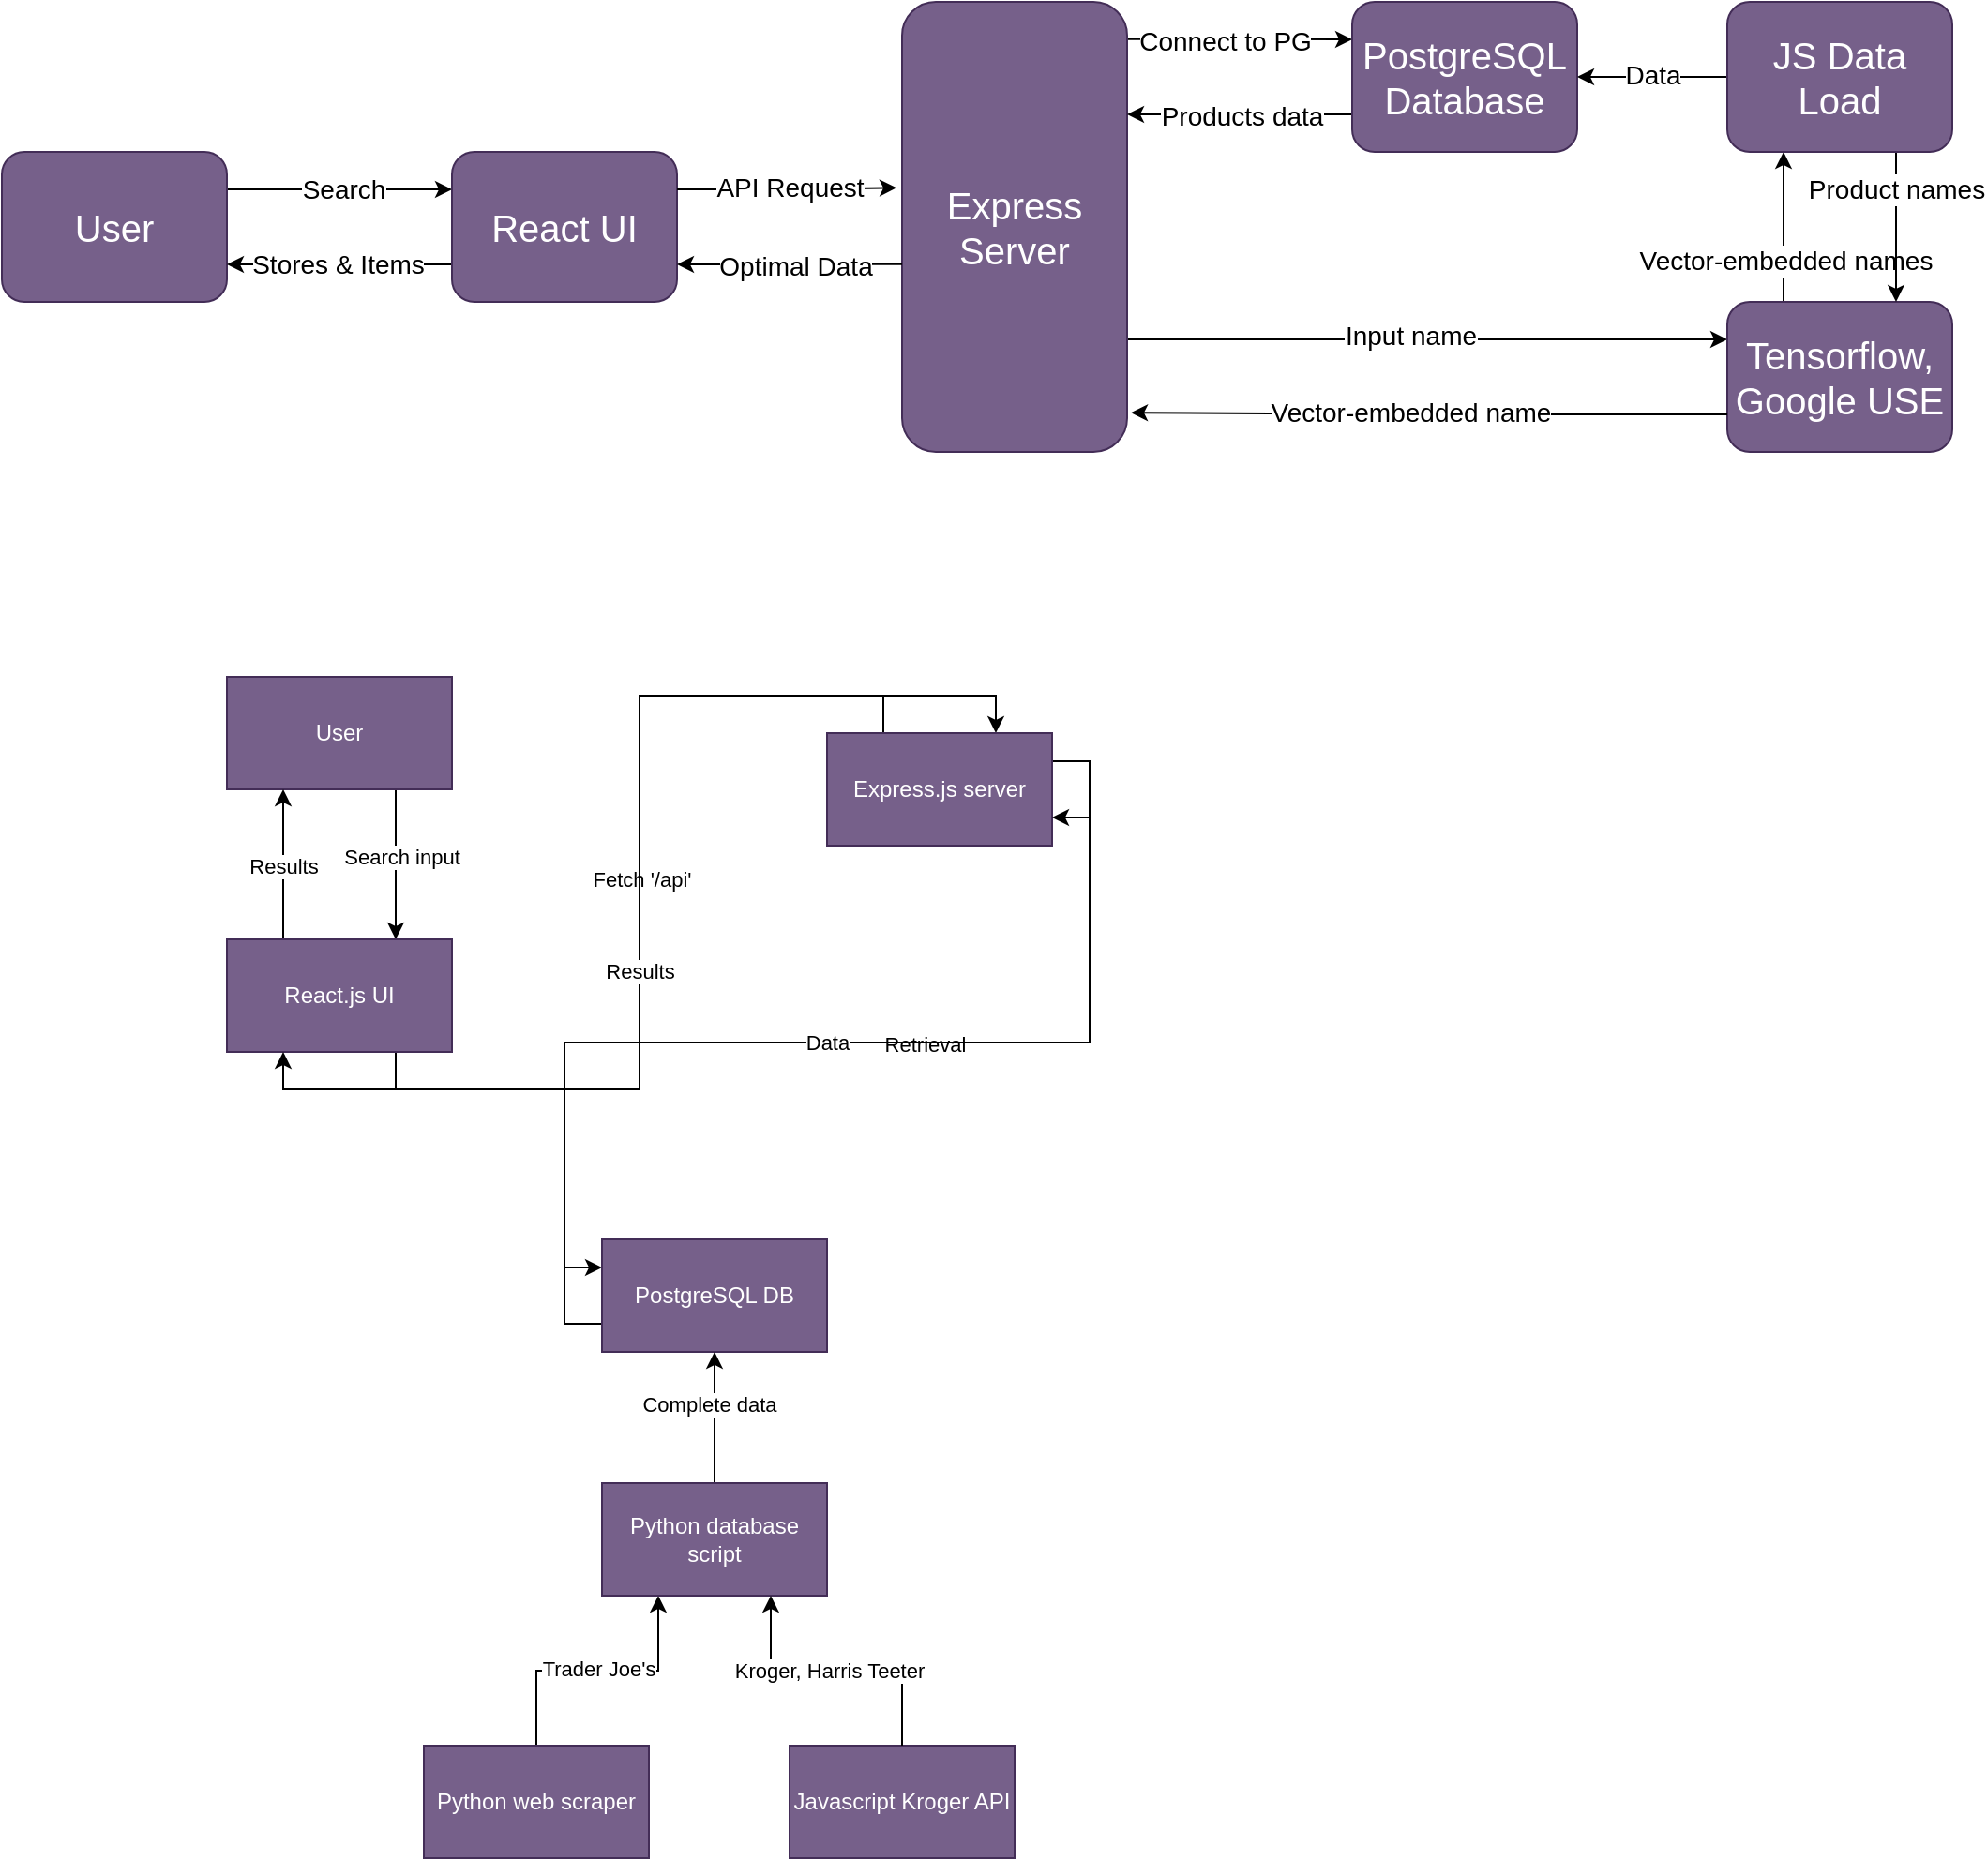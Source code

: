 <mxfile version="24.5.5" type="github">
  <diagram name="Page-1" id="-aRcPid3CNXGsonD1c4N">
    <mxGraphModel dx="1912" dy="984" grid="1" gridSize="10" guides="1" tooltips="1" connect="1" arrows="1" fold="1" page="1" pageScale="1" pageWidth="850" pageHeight="1100" math="0" shadow="0">
      <root>
        <mxCell id="0" />
        <mxCell id="1" parent="0" />
        <mxCell id="Yrvsf82QJ1Pv8e-38HUh-12" style="edgeStyle=orthogonalEdgeStyle;rounded=0;orthogonalLoop=1;jettySize=auto;html=1;exitX=0.75;exitY=1;exitDx=0;exitDy=0;entryX=0.75;entryY=0;entryDx=0;entryDy=0;" edge="1" parent="1" source="Yrvsf82QJ1Pv8e-38HUh-10" target="Yrvsf82QJ1Pv8e-38HUh-11">
          <mxGeometry relative="1" as="geometry" />
        </mxCell>
        <mxCell id="Yrvsf82QJ1Pv8e-38HUh-14" value="Search input" style="edgeLabel;html=1;align=center;verticalAlign=middle;resizable=0;points=[];" vertex="1" connectable="0" parent="Yrvsf82QJ1Pv8e-38HUh-12">
          <mxGeometry x="-0.1" y="3" relative="1" as="geometry">
            <mxPoint as="offset" />
          </mxGeometry>
        </mxCell>
        <mxCell id="Yrvsf82QJ1Pv8e-38HUh-10" value="User" style="whiteSpace=wrap;html=1;fillColor=#76608a;fontColor=#ffffff;strokeColor=#432D57;" vertex="1" parent="1">
          <mxGeometry x="200" y="720" width="120" height="60" as="geometry" />
        </mxCell>
        <mxCell id="Yrvsf82QJ1Pv8e-38HUh-13" style="edgeStyle=orthogonalEdgeStyle;rounded=0;orthogonalLoop=1;jettySize=auto;html=1;exitX=0.25;exitY=0;exitDx=0;exitDy=0;entryX=0.25;entryY=1;entryDx=0;entryDy=0;" edge="1" parent="1" source="Yrvsf82QJ1Pv8e-38HUh-11" target="Yrvsf82QJ1Pv8e-38HUh-10">
          <mxGeometry relative="1" as="geometry" />
        </mxCell>
        <mxCell id="Yrvsf82QJ1Pv8e-38HUh-18" value="Results" style="edgeLabel;html=1;align=center;verticalAlign=middle;resizable=0;points=[];" vertex="1" connectable="0" parent="Yrvsf82QJ1Pv8e-38HUh-13">
          <mxGeometry x="-0.025" relative="1" as="geometry">
            <mxPoint as="offset" />
          </mxGeometry>
        </mxCell>
        <mxCell id="Yrvsf82QJ1Pv8e-38HUh-20" style="edgeStyle=orthogonalEdgeStyle;rounded=0;orthogonalLoop=1;jettySize=auto;html=1;exitX=0.75;exitY=1;exitDx=0;exitDy=0;entryX=0.75;entryY=0;entryDx=0;entryDy=0;" edge="1" parent="1" source="Yrvsf82QJ1Pv8e-38HUh-11" target="Yrvsf82QJ1Pv8e-38HUh-19">
          <mxGeometry relative="1" as="geometry" />
        </mxCell>
        <mxCell id="Yrvsf82QJ1Pv8e-38HUh-22" value="Fetch &#39;/api&#39;" style="edgeLabel;html=1;align=center;verticalAlign=middle;resizable=0;points=[];" vertex="1" connectable="0" parent="Yrvsf82QJ1Pv8e-38HUh-20">
          <mxGeometry x="-0.08" y="-1" relative="1" as="geometry">
            <mxPoint as="offset" />
          </mxGeometry>
        </mxCell>
        <mxCell id="Yrvsf82QJ1Pv8e-38HUh-11" value="React.js UI" style="whiteSpace=wrap;html=1;fillColor=#76608a;fontColor=#ffffff;strokeColor=#432D57;" vertex="1" parent="1">
          <mxGeometry x="200" y="860" width="120" height="60" as="geometry" />
        </mxCell>
        <mxCell id="Yrvsf82QJ1Pv8e-38HUh-21" style="edgeStyle=orthogonalEdgeStyle;rounded=0;orthogonalLoop=1;jettySize=auto;html=1;exitX=0.25;exitY=0;exitDx=0;exitDy=0;entryX=0.25;entryY=1;entryDx=0;entryDy=0;" edge="1" parent="1" source="Yrvsf82QJ1Pv8e-38HUh-19" target="Yrvsf82QJ1Pv8e-38HUh-11">
          <mxGeometry relative="1" as="geometry" />
        </mxCell>
        <mxCell id="Yrvsf82QJ1Pv8e-38HUh-23" value="Results" style="edgeLabel;html=1;align=center;verticalAlign=middle;resizable=0;points=[];" vertex="1" connectable="0" parent="Yrvsf82QJ1Pv8e-38HUh-21">
          <mxGeometry x="0.04" relative="1" as="geometry">
            <mxPoint as="offset" />
          </mxGeometry>
        </mxCell>
        <mxCell id="Yrvsf82QJ1Pv8e-38HUh-26" style="edgeStyle=orthogonalEdgeStyle;rounded=0;orthogonalLoop=1;jettySize=auto;html=1;exitX=1;exitY=0.25;exitDx=0;exitDy=0;entryX=0;entryY=0.25;entryDx=0;entryDy=0;" edge="1" parent="1" source="Yrvsf82QJ1Pv8e-38HUh-19" target="Yrvsf82QJ1Pv8e-38HUh-24">
          <mxGeometry relative="1" as="geometry" />
        </mxCell>
        <mxCell id="Yrvsf82QJ1Pv8e-38HUh-28" value="Retrieval" style="edgeLabel;html=1;align=center;verticalAlign=middle;resizable=0;points=[];" vertex="1" connectable="0" parent="Yrvsf82QJ1Pv8e-38HUh-26">
          <mxGeometry x="-0.125" y="1" relative="1" as="geometry">
            <mxPoint as="offset" />
          </mxGeometry>
        </mxCell>
        <mxCell id="Yrvsf82QJ1Pv8e-38HUh-19" value="Express.js server" style="whiteSpace=wrap;html=1;fillColor=#76608a;fontColor=#ffffff;strokeColor=#432D57;" vertex="1" parent="1">
          <mxGeometry x="520" y="750" width="120" height="60" as="geometry" />
        </mxCell>
        <mxCell id="Yrvsf82QJ1Pv8e-38HUh-27" style="edgeStyle=orthogonalEdgeStyle;rounded=0;orthogonalLoop=1;jettySize=auto;html=1;exitX=0;exitY=0.75;exitDx=0;exitDy=0;entryX=1;entryY=0.75;entryDx=0;entryDy=0;" edge="1" parent="1" source="Yrvsf82QJ1Pv8e-38HUh-24" target="Yrvsf82QJ1Pv8e-38HUh-19">
          <mxGeometry relative="1" as="geometry" />
        </mxCell>
        <mxCell id="Yrvsf82QJ1Pv8e-38HUh-29" value="Data" style="edgeLabel;html=1;align=center;verticalAlign=middle;resizable=0;points=[];" vertex="1" connectable="0" parent="Yrvsf82QJ1Pv8e-38HUh-27">
          <mxGeometry x="0.05" relative="1" as="geometry">
            <mxPoint as="offset" />
          </mxGeometry>
        </mxCell>
        <mxCell id="Yrvsf82QJ1Pv8e-38HUh-24" value="PostgreSQL DB" style="whiteSpace=wrap;html=1;fillColor=#76608a;fontColor=#ffffff;strokeColor=#432D57;" vertex="1" parent="1">
          <mxGeometry x="400" y="1020" width="120" height="60" as="geometry" />
        </mxCell>
        <mxCell id="Yrvsf82QJ1Pv8e-38HUh-40" style="edgeStyle=orthogonalEdgeStyle;rounded=0;orthogonalLoop=1;jettySize=auto;html=1;exitX=0.5;exitY=0;exitDx=0;exitDy=0;entryX=0.25;entryY=1;entryDx=0;entryDy=0;" edge="1" parent="1" source="Yrvsf82QJ1Pv8e-38HUh-30" target="Yrvsf82QJ1Pv8e-38HUh-39">
          <mxGeometry relative="1" as="geometry" />
        </mxCell>
        <mxCell id="Yrvsf82QJ1Pv8e-38HUh-42" value="Trader Joe&#39;s" style="edgeLabel;html=1;align=center;verticalAlign=middle;resizable=0;points=[];" vertex="1" connectable="0" parent="Yrvsf82QJ1Pv8e-38HUh-40">
          <mxGeometry x="0.007" y="1" relative="1" as="geometry">
            <mxPoint as="offset" />
          </mxGeometry>
        </mxCell>
        <mxCell id="Yrvsf82QJ1Pv8e-38HUh-30" value="Python web scraper" style="whiteSpace=wrap;html=1;fillColor=#76608a;fontColor=#ffffff;strokeColor=#432D57;" vertex="1" parent="1">
          <mxGeometry x="305" y="1290" width="120" height="60" as="geometry" />
        </mxCell>
        <mxCell id="Yrvsf82QJ1Pv8e-38HUh-35" style="edgeStyle=orthogonalEdgeStyle;rounded=0;orthogonalLoop=1;jettySize=auto;html=1;exitX=0.5;exitY=1;exitDx=0;exitDy=0;" edge="1" parent="1" source="Yrvsf82QJ1Pv8e-38HUh-30" target="Yrvsf82QJ1Pv8e-38HUh-30">
          <mxGeometry relative="1" as="geometry" />
        </mxCell>
        <mxCell id="Yrvsf82QJ1Pv8e-38HUh-36" value="Javascript Kroger API" style="whiteSpace=wrap;html=1;fillColor=#76608a;fontColor=#ffffff;strokeColor=#432D57;" vertex="1" parent="1">
          <mxGeometry x="500" y="1290" width="120" height="60" as="geometry" />
        </mxCell>
        <mxCell id="Yrvsf82QJ1Pv8e-38HUh-44" style="edgeStyle=orthogonalEdgeStyle;rounded=0;orthogonalLoop=1;jettySize=auto;html=1;exitX=0.5;exitY=0;exitDx=0;exitDy=0;entryX=0.5;entryY=1;entryDx=0;entryDy=0;" edge="1" parent="1" source="Yrvsf82QJ1Pv8e-38HUh-39" target="Yrvsf82QJ1Pv8e-38HUh-24">
          <mxGeometry relative="1" as="geometry" />
        </mxCell>
        <mxCell id="Yrvsf82QJ1Pv8e-38HUh-45" value="Complete data" style="edgeLabel;html=1;align=center;verticalAlign=middle;resizable=0;points=[];" vertex="1" connectable="0" parent="Yrvsf82QJ1Pv8e-38HUh-44">
          <mxGeometry x="0.2" y="3" relative="1" as="geometry">
            <mxPoint as="offset" />
          </mxGeometry>
        </mxCell>
        <mxCell id="Yrvsf82QJ1Pv8e-38HUh-39" value="Python database script" style="whiteSpace=wrap;html=1;fillColor=#76608a;fontColor=#ffffff;strokeColor=#432D57;" vertex="1" parent="1">
          <mxGeometry x="400" y="1150" width="120" height="60" as="geometry" />
        </mxCell>
        <mxCell id="Yrvsf82QJ1Pv8e-38HUh-41" style="edgeStyle=orthogonalEdgeStyle;rounded=0;orthogonalLoop=1;jettySize=auto;html=1;exitX=0.5;exitY=0;exitDx=0;exitDy=0;entryX=0.75;entryY=1;entryDx=0;entryDy=0;" edge="1" parent="1" source="Yrvsf82QJ1Pv8e-38HUh-36" target="Yrvsf82QJ1Pv8e-38HUh-39">
          <mxGeometry relative="1" as="geometry" />
        </mxCell>
        <mxCell id="Yrvsf82QJ1Pv8e-38HUh-43" value="Kroger, Harris Teeter" style="edgeLabel;html=1;align=center;verticalAlign=middle;resizable=0;points=[];" vertex="1" connectable="0" parent="Yrvsf82QJ1Pv8e-38HUh-41">
          <mxGeometry x="0.057" relative="1" as="geometry">
            <mxPoint as="offset" />
          </mxGeometry>
        </mxCell>
        <mxCell id="Yrvsf82QJ1Pv8e-38HUh-52" style="edgeStyle=orthogonalEdgeStyle;rounded=0;orthogonalLoop=1;jettySize=auto;html=1;exitX=1;exitY=0.25;exitDx=0;exitDy=0;entryX=0;entryY=0.25;entryDx=0;entryDy=0;" edge="1" parent="1" source="Yrvsf82QJ1Pv8e-38HUh-46" target="Yrvsf82QJ1Pv8e-38HUh-47">
          <mxGeometry relative="1" as="geometry" />
        </mxCell>
        <mxCell id="Yrvsf82QJ1Pv8e-38HUh-53" value="&lt;font style=&quot;font-size: 14px;&quot;&gt;Search&lt;/font&gt;" style="edgeLabel;html=1;align=center;verticalAlign=middle;resizable=0;points=[];" vertex="1" connectable="0" parent="Yrvsf82QJ1Pv8e-38HUh-52">
          <mxGeometry x="0.033" relative="1" as="geometry">
            <mxPoint as="offset" />
          </mxGeometry>
        </mxCell>
        <mxCell id="Yrvsf82QJ1Pv8e-38HUh-61" style="edgeStyle=orthogonalEdgeStyle;rounded=0;orthogonalLoop=1;jettySize=auto;html=1;entryX=0;entryY=0.25;entryDx=0;entryDy=0;exitX=1;exitY=0.083;exitDx=0;exitDy=0;exitPerimeter=0;" edge="1" parent="1" source="Yrvsf82QJ1Pv8e-38HUh-48" target="Yrvsf82QJ1Pv8e-38HUh-49">
          <mxGeometry relative="1" as="geometry">
            <mxPoint x="170" y="350" as="targetPoint" />
            <mxPoint x="684" y="380" as="sourcePoint" />
          </mxGeometry>
        </mxCell>
        <mxCell id="Yrvsf82QJ1Pv8e-38HUh-62" value="&lt;font style=&quot;font-size: 14px;&quot;&gt;Connect to PG&lt;/font&gt;" style="edgeLabel;html=1;align=center;verticalAlign=middle;resizable=0;points=[];" vertex="1" connectable="0" parent="Yrvsf82QJ1Pv8e-38HUh-61">
          <mxGeometry x="-0.134" y="-1" relative="1" as="geometry">
            <mxPoint as="offset" />
          </mxGeometry>
        </mxCell>
        <mxCell id="Yrvsf82QJ1Pv8e-38HUh-46" value="&lt;font style=&quot;font-size: 20px;&quot;&gt;User&lt;/font&gt;" style="whiteSpace=wrap;html=1;fillColor=#76608a;fontColor=#ffffff;strokeColor=#432D57;rounded=1;" vertex="1" parent="1">
          <mxGeometry x="80" y="440" width="120" height="80" as="geometry" />
        </mxCell>
        <mxCell id="Yrvsf82QJ1Pv8e-38HUh-54" style="edgeStyle=orthogonalEdgeStyle;rounded=0;orthogonalLoop=1;jettySize=auto;html=1;exitX=0;exitY=0.75;exitDx=0;exitDy=0;entryX=1;entryY=0.75;entryDx=0;entryDy=0;" edge="1" parent="1" source="Yrvsf82QJ1Pv8e-38HUh-47" target="Yrvsf82QJ1Pv8e-38HUh-46">
          <mxGeometry relative="1" as="geometry" />
        </mxCell>
        <mxCell id="Yrvsf82QJ1Pv8e-38HUh-55" value="&lt;font style=&quot;font-size: 14px;&quot;&gt;Stores &amp;amp; Items&lt;/font&gt;" style="edgeLabel;html=1;align=center;verticalAlign=middle;resizable=0;points=[];" vertex="1" connectable="0" parent="Yrvsf82QJ1Pv8e-38HUh-54">
          <mxGeometry x="0.017" relative="1" as="geometry">
            <mxPoint as="offset" />
          </mxGeometry>
        </mxCell>
        <mxCell id="Yrvsf82QJ1Pv8e-38HUh-47" value="&lt;font style=&quot;font-size: 20px;&quot;&gt;React UI&lt;/font&gt;" style="whiteSpace=wrap;html=1;fillColor=#76608a;fontColor=#ffffff;strokeColor=#432D57;rounded=1;" vertex="1" parent="1">
          <mxGeometry x="320" y="440" width="120" height="80" as="geometry" />
        </mxCell>
        <mxCell id="Yrvsf82QJ1Pv8e-38HUh-66" style="edgeStyle=orthogonalEdgeStyle;rounded=0;orthogonalLoop=1;jettySize=auto;html=1;exitX=1;exitY=0.75;exitDx=0;exitDy=0;entryX=0;entryY=0.25;entryDx=0;entryDy=0;" edge="1" parent="1" source="Yrvsf82QJ1Pv8e-38HUh-48" target="Yrvsf82QJ1Pv8e-38HUh-51">
          <mxGeometry relative="1" as="geometry" />
        </mxCell>
        <mxCell id="Yrvsf82QJ1Pv8e-38HUh-67" value="&lt;font style=&quot;font-size: 14px;&quot;&gt;Input name&lt;/font&gt;" style="edgeLabel;html=1;align=center;verticalAlign=middle;resizable=0;points=[];" vertex="1" connectable="0" parent="Yrvsf82QJ1Pv8e-38HUh-66">
          <mxGeometry x="-0.056" y="2" relative="1" as="geometry">
            <mxPoint as="offset" />
          </mxGeometry>
        </mxCell>
        <mxCell id="Yrvsf82QJ1Pv8e-38HUh-48" value="&lt;font style=&quot;font-size: 20px;&quot;&gt;Express Server&lt;/font&gt;" style="whiteSpace=wrap;html=1;fillColor=#76608a;fontColor=#ffffff;strokeColor=#432D57;rounded=1;" vertex="1" parent="1">
          <mxGeometry x="560" y="360" width="120" height="240" as="geometry" />
        </mxCell>
        <mxCell id="Yrvsf82QJ1Pv8e-38HUh-59" style="edgeStyle=orthogonalEdgeStyle;rounded=0;orthogonalLoop=1;jettySize=auto;html=1;exitX=0;exitY=0.75;exitDx=0;exitDy=0;entryX=1;entryY=0.25;entryDx=0;entryDy=0;" edge="1" parent="1" source="Yrvsf82QJ1Pv8e-38HUh-49" target="Yrvsf82QJ1Pv8e-38HUh-48">
          <mxGeometry relative="1" as="geometry" />
        </mxCell>
        <mxCell id="Yrvsf82QJ1Pv8e-38HUh-60" value="&lt;span style=&quot;font-size: 14px;&quot;&gt;Products data&lt;/span&gt;" style="edgeLabel;html=1;align=center;verticalAlign=middle;resizable=0;points=[];" vertex="1" connectable="0" parent="Yrvsf82QJ1Pv8e-38HUh-59">
          <mxGeometry x="-0.017" y="1" relative="1" as="geometry">
            <mxPoint as="offset" />
          </mxGeometry>
        </mxCell>
        <mxCell id="Yrvsf82QJ1Pv8e-38HUh-49" value="&lt;font style=&quot;font-size: 20px;&quot;&gt;PostgreSQL Database&lt;/font&gt;" style="whiteSpace=wrap;html=1;fillColor=#76608a;fontColor=#ffffff;strokeColor=#432D57;rounded=1;" vertex="1" parent="1">
          <mxGeometry x="800" y="360" width="120" height="80" as="geometry" />
        </mxCell>
        <mxCell id="Yrvsf82QJ1Pv8e-38HUh-73" style="edgeStyle=orthogonalEdgeStyle;rounded=0;orthogonalLoop=1;jettySize=auto;html=1;exitX=0.25;exitY=0;exitDx=0;exitDy=0;entryX=0.25;entryY=1;entryDx=0;entryDy=0;" edge="1" parent="1" source="Yrvsf82QJ1Pv8e-38HUh-51" target="Yrvsf82QJ1Pv8e-38HUh-65">
          <mxGeometry relative="1" as="geometry" />
        </mxCell>
        <mxCell id="Yrvsf82QJ1Pv8e-38HUh-74" value="&lt;font style=&quot;font-size: 14px;&quot;&gt;Vector-embedded names&lt;/font&gt;" style="edgeLabel;html=1;align=center;verticalAlign=middle;resizable=0;points=[];" vertex="1" connectable="0" parent="Yrvsf82QJ1Pv8e-38HUh-73">
          <mxGeometry x="-0.45" y="-1" relative="1" as="geometry">
            <mxPoint as="offset" />
          </mxGeometry>
        </mxCell>
        <mxCell id="Yrvsf82QJ1Pv8e-38HUh-51" value="&lt;span style=&quot;font-size: 20px;&quot;&gt;Tensorflow, Google USE&lt;/span&gt;" style="whiteSpace=wrap;html=1;fillColor=#76608a;fontColor=#ffffff;strokeColor=#432D57;rounded=1;" vertex="1" parent="1">
          <mxGeometry x="1000" y="520" width="120" height="80" as="geometry" />
        </mxCell>
        <mxCell id="Yrvsf82QJ1Pv8e-38HUh-57" style="edgeStyle=orthogonalEdgeStyle;rounded=0;orthogonalLoop=1;jettySize=auto;html=1;exitX=1;exitY=0.25;exitDx=0;exitDy=0;entryX=-0.025;entryY=0.413;entryDx=0;entryDy=0;entryPerimeter=0;" edge="1" parent="1" source="Yrvsf82QJ1Pv8e-38HUh-47" target="Yrvsf82QJ1Pv8e-38HUh-48">
          <mxGeometry relative="1" as="geometry" />
        </mxCell>
        <mxCell id="Yrvsf82QJ1Pv8e-38HUh-58" value="&lt;font style=&quot;font-size: 14px;&quot;&gt;API Request&lt;/font&gt;" style="edgeLabel;html=1;align=center;verticalAlign=middle;resizable=0;points=[];" vertex="1" connectable="0" parent="Yrvsf82QJ1Pv8e-38HUh-57">
          <mxGeometry x="0.033" relative="1" as="geometry">
            <mxPoint as="offset" />
          </mxGeometry>
        </mxCell>
        <mxCell id="Yrvsf82QJ1Pv8e-38HUh-70" style="edgeStyle=orthogonalEdgeStyle;rounded=0;orthogonalLoop=1;jettySize=auto;html=1;exitX=0.75;exitY=1;exitDx=0;exitDy=0;entryX=0.75;entryY=0;entryDx=0;entryDy=0;" edge="1" parent="1" source="Yrvsf82QJ1Pv8e-38HUh-65" target="Yrvsf82QJ1Pv8e-38HUh-51">
          <mxGeometry relative="1" as="geometry" />
        </mxCell>
        <mxCell id="Yrvsf82QJ1Pv8e-38HUh-72" value="&lt;font style=&quot;font-size: 14px;&quot;&gt;Product names&lt;/font&gt;" style="edgeLabel;html=1;align=center;verticalAlign=middle;resizable=0;points=[];" vertex="1" connectable="0" parent="Yrvsf82QJ1Pv8e-38HUh-70">
          <mxGeometry relative="1" as="geometry">
            <mxPoint y="-20" as="offset" />
          </mxGeometry>
        </mxCell>
        <mxCell id="Yrvsf82QJ1Pv8e-38HUh-76" style="edgeStyle=orthogonalEdgeStyle;rounded=0;orthogonalLoop=1;jettySize=auto;html=1;exitX=0;exitY=0.5;exitDx=0;exitDy=0;entryX=1;entryY=0.5;entryDx=0;entryDy=0;" edge="1" parent="1" source="Yrvsf82QJ1Pv8e-38HUh-65" target="Yrvsf82QJ1Pv8e-38HUh-49">
          <mxGeometry relative="1" as="geometry" />
        </mxCell>
        <mxCell id="Yrvsf82QJ1Pv8e-38HUh-78" value="&lt;font style=&quot;font-size: 14px;&quot;&gt;Data&lt;/font&gt;" style="edgeLabel;html=1;align=center;verticalAlign=middle;resizable=0;points=[];" vertex="1" connectable="0" parent="Yrvsf82QJ1Pv8e-38HUh-76">
          <mxGeometry x="0.017" y="-1" relative="1" as="geometry">
            <mxPoint as="offset" />
          </mxGeometry>
        </mxCell>
        <mxCell id="Yrvsf82QJ1Pv8e-38HUh-65" value="&lt;span style=&quot;font-size: 20px;&quot;&gt;JS Data Load&lt;/span&gt;" style="whiteSpace=wrap;html=1;fillColor=#76608a;fontColor=#ffffff;strokeColor=#432D57;rounded=1;" vertex="1" parent="1">
          <mxGeometry x="1000" y="360" width="120" height="80" as="geometry" />
        </mxCell>
        <mxCell id="Yrvsf82QJ1Pv8e-38HUh-68" style="edgeStyle=orthogonalEdgeStyle;rounded=0;orthogonalLoop=1;jettySize=auto;html=1;exitX=0;exitY=0.75;exitDx=0;exitDy=0;entryX=1.017;entryY=0.913;entryDx=0;entryDy=0;entryPerimeter=0;" edge="1" parent="1" source="Yrvsf82QJ1Pv8e-38HUh-51" target="Yrvsf82QJ1Pv8e-38HUh-48">
          <mxGeometry relative="1" as="geometry" />
        </mxCell>
        <mxCell id="Yrvsf82QJ1Pv8e-38HUh-69" value="&lt;span style=&quot;font-size: 14px;&quot;&gt;Vector-embedded name&lt;/span&gt;" style="edgeLabel;html=1;align=center;verticalAlign=middle;resizable=0;points=[];" vertex="1" connectable="0" parent="Yrvsf82QJ1Pv8e-38HUh-68">
          <mxGeometry x="0.066" relative="1" as="geometry">
            <mxPoint as="offset" />
          </mxGeometry>
        </mxCell>
        <mxCell id="Yrvsf82QJ1Pv8e-38HUh-79" style="edgeStyle=orthogonalEdgeStyle;rounded=0;orthogonalLoop=1;jettySize=auto;html=1;exitX=0;exitY=0.583;exitDx=0;exitDy=0;exitPerimeter=0;entryX=1;entryY=0.75;entryDx=0;entryDy=0;" edge="1" parent="1" source="Yrvsf82QJ1Pv8e-38HUh-48" target="Yrvsf82QJ1Pv8e-38HUh-47">
          <mxGeometry relative="1" as="geometry">
            <mxPoint x="561" y="500" as="sourcePoint" />
            <mxPoint x="500" y="550" as="targetPoint" />
          </mxGeometry>
        </mxCell>
        <mxCell id="Yrvsf82QJ1Pv8e-38HUh-81" value="&lt;span style=&quot;font-size: 14px;&quot;&gt;Optimal Data&lt;/span&gt;" style="edgeLabel;html=1;align=center;verticalAlign=middle;resizable=0;points=[];" vertex="1" connectable="0" parent="Yrvsf82QJ1Pv8e-38HUh-79">
          <mxGeometry x="-0.045" y="1" relative="1" as="geometry">
            <mxPoint as="offset" />
          </mxGeometry>
        </mxCell>
      </root>
    </mxGraphModel>
  </diagram>
</mxfile>
